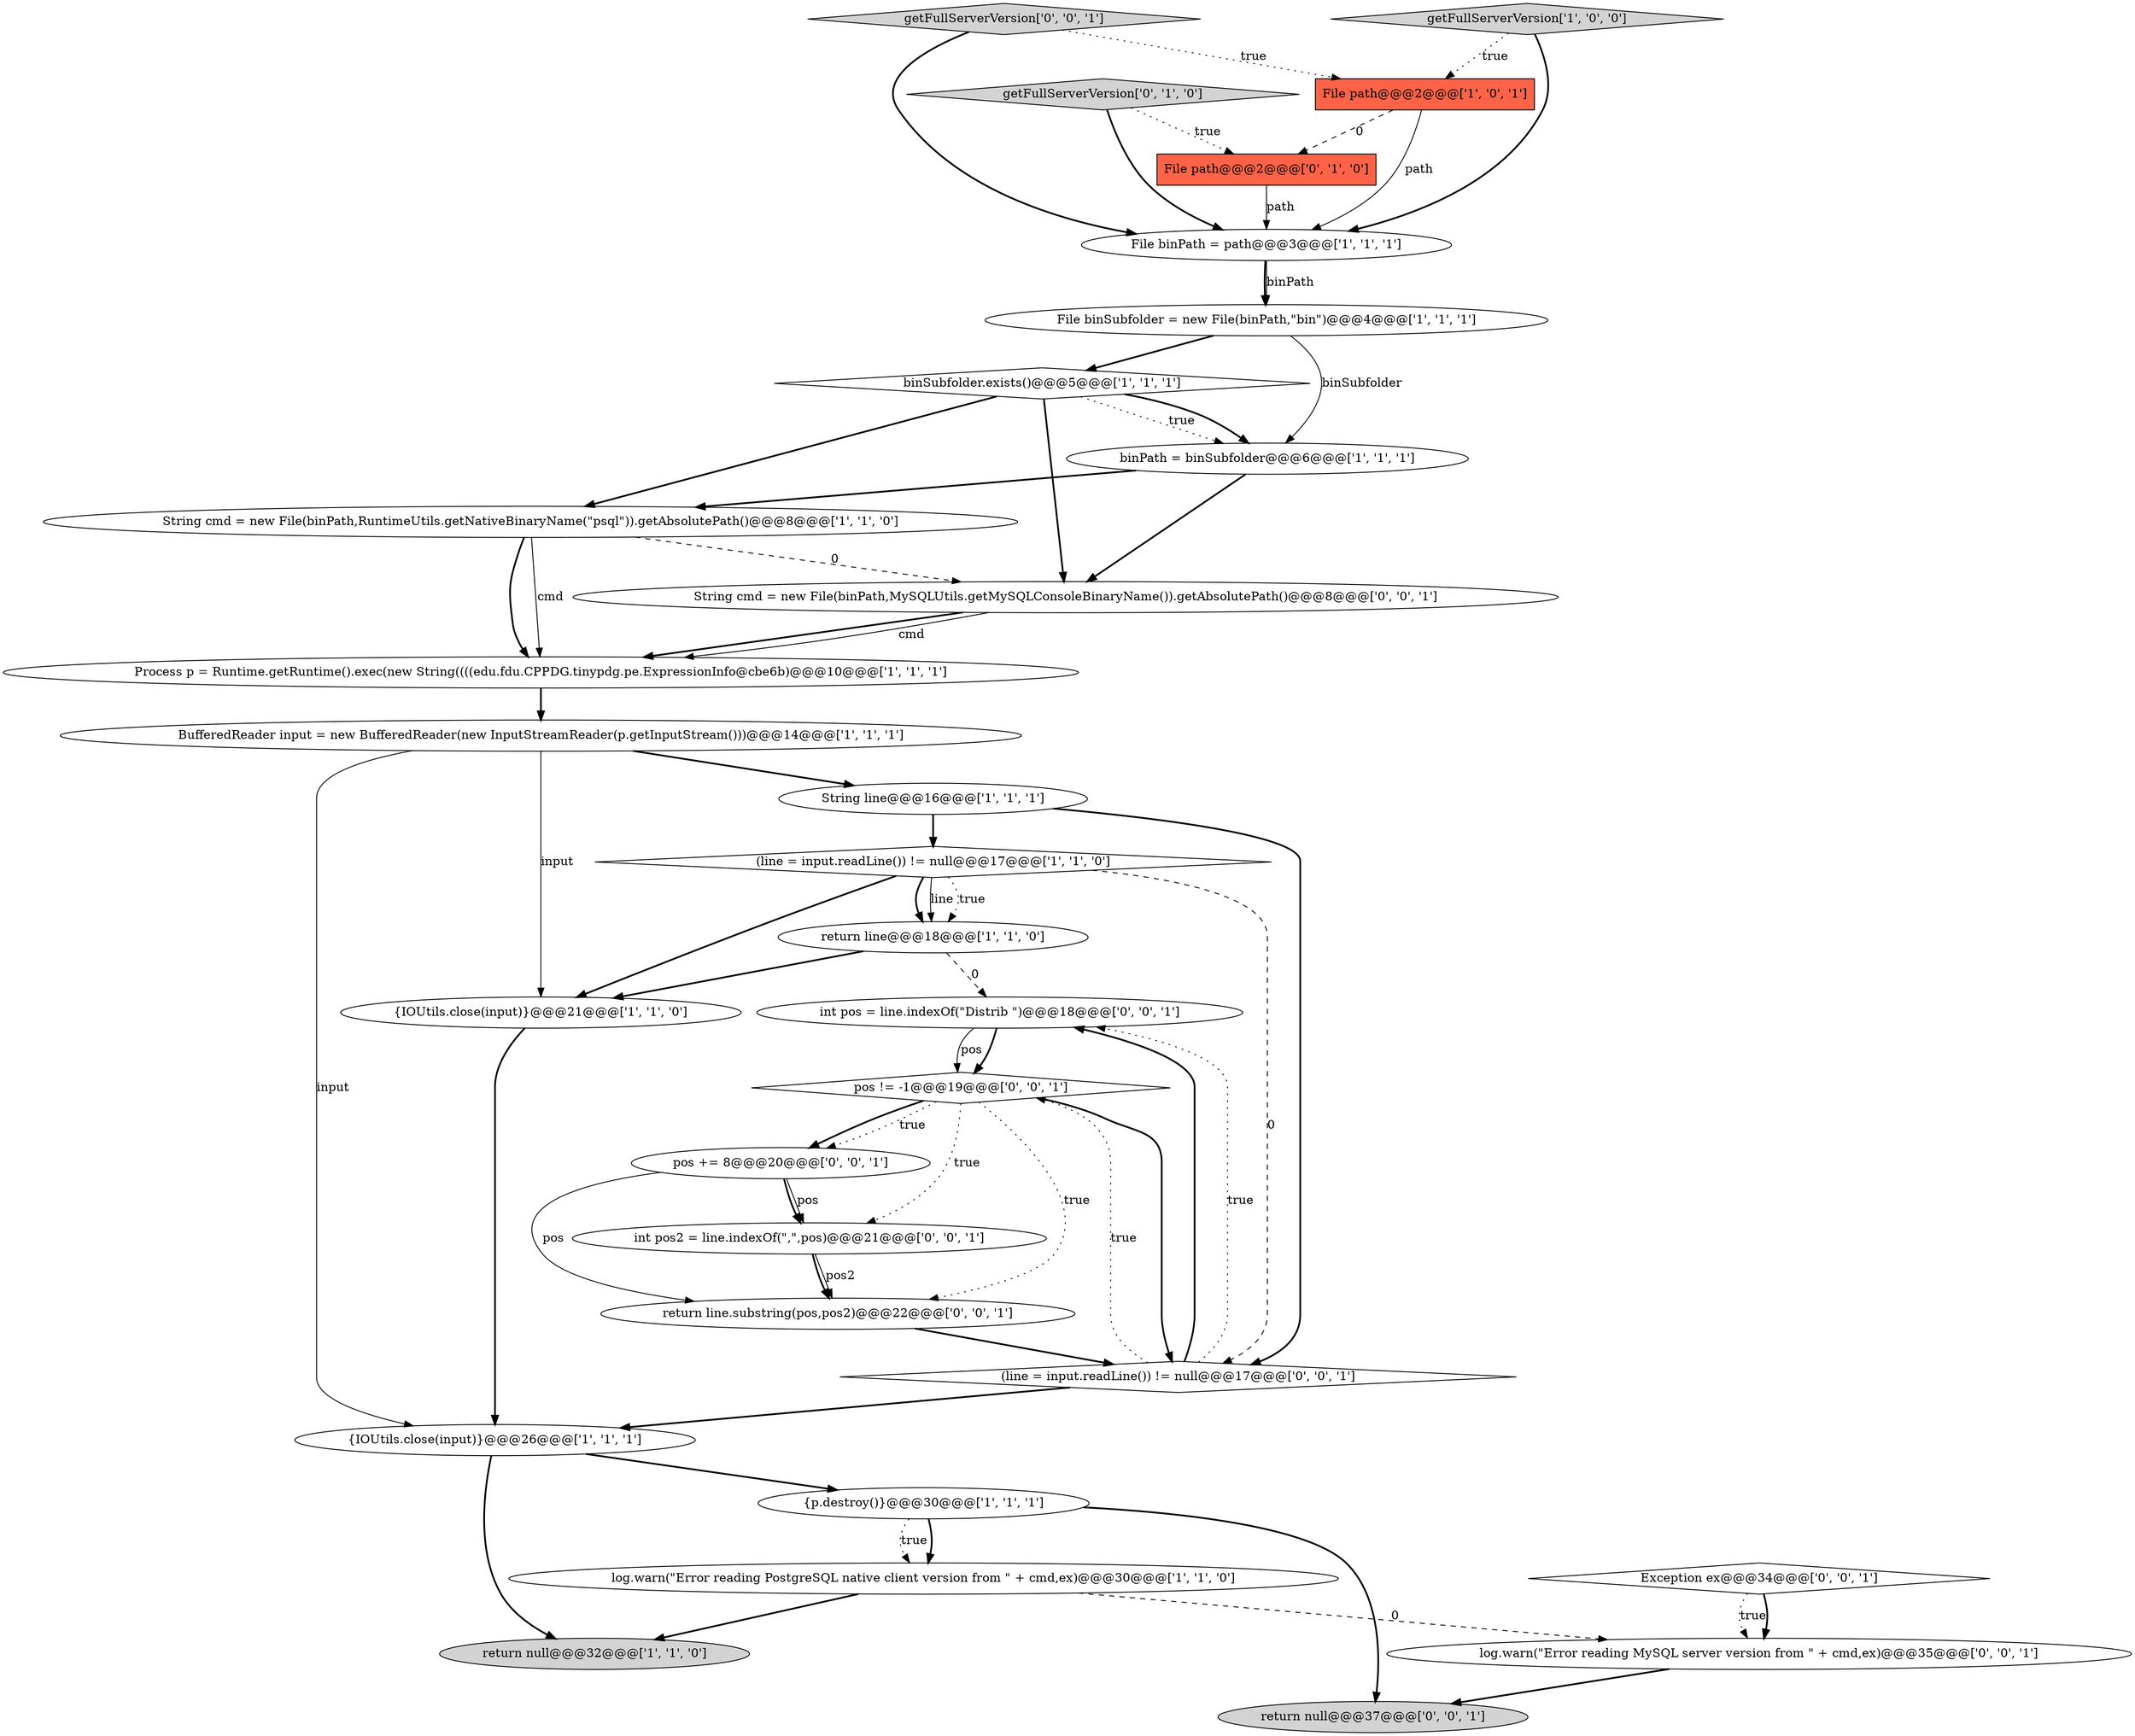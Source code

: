 digraph {
22 [style = filled, label = "getFullServerVersion['0', '0', '1']", fillcolor = lightgray, shape = diamond image = "AAA0AAABBB3BBB"];
13 [style = filled, label = "Process p = Runtime.getRuntime().exec(new String((((edu.fdu.CPPDG.tinypdg.pe.ExpressionInfo@cbe6b)@@@10@@@['1', '1', '1']", fillcolor = white, shape = ellipse image = "AAA0AAABBB1BBB"];
17 [style = filled, label = "File path@@@2@@@['0', '1', '0']", fillcolor = tomato, shape = box image = "AAA1AAABBB2BBB"];
21 [style = filled, label = "pos != -1@@@19@@@['0', '0', '1']", fillcolor = white, shape = diamond image = "AAA0AAABBB3BBB"];
24 [style = filled, label = "return line.substring(pos,pos2)@@@22@@@['0', '0', '1']", fillcolor = white, shape = ellipse image = "AAA0AAABBB3BBB"];
4 [style = filled, label = "return null@@@32@@@['1', '1', '0']", fillcolor = lightgray, shape = ellipse image = "AAA0AAABBB1BBB"];
5 [style = filled, label = "BufferedReader input = new BufferedReader(new InputStreamReader(p.getInputStream()))@@@14@@@['1', '1', '1']", fillcolor = white, shape = ellipse image = "AAA0AAABBB1BBB"];
10 [style = filled, label = "{p.destroy()}@@@30@@@['1', '1', '1']", fillcolor = white, shape = ellipse image = "AAA0AAABBB1BBB"];
19 [style = filled, label = "int pos2 = line.indexOf(\",\",pos)@@@21@@@['0', '0', '1']", fillcolor = white, shape = ellipse image = "AAA0AAABBB3BBB"];
9 [style = filled, label = "{IOUtils.close(input)}@@@21@@@['1', '1', '0']", fillcolor = white, shape = ellipse image = "AAA0AAABBB1BBB"];
15 [style = filled, label = "File binPath = path@@@3@@@['1', '1', '1']", fillcolor = white, shape = ellipse image = "AAA0AAABBB1BBB"];
12 [style = filled, label = "return line@@@18@@@['1', '1', '0']", fillcolor = white, shape = ellipse image = "AAA0AAABBB1BBB"];
26 [style = filled, label = "int pos = line.indexOf(\"Distrib \")@@@18@@@['0', '0', '1']", fillcolor = white, shape = ellipse image = "AAA0AAABBB3BBB"];
27 [style = filled, label = "pos += 8@@@20@@@['0', '0', '1']", fillcolor = white, shape = ellipse image = "AAA0AAABBB3BBB"];
0 [style = filled, label = "(line = input.readLine()) != null@@@17@@@['1', '1', '0']", fillcolor = white, shape = diamond image = "AAA0AAABBB1BBB"];
14 [style = filled, label = "binSubfolder.exists()@@@5@@@['1', '1', '1']", fillcolor = white, shape = diamond image = "AAA0AAABBB1BBB"];
25 [style = filled, label = "(line = input.readLine()) != null@@@17@@@['0', '0', '1']", fillcolor = white, shape = diamond image = "AAA0AAABBB3BBB"];
8 [style = filled, label = "log.warn(\"Error reading PostgreSQL native client version from \" + cmd,ex)@@@30@@@['1', '1', '0']", fillcolor = white, shape = ellipse image = "AAA0AAABBB1BBB"];
29 [style = filled, label = "String cmd = new File(binPath,MySQLUtils.getMySQLConsoleBinaryName()).getAbsolutePath()@@@8@@@['0', '0', '1']", fillcolor = white, shape = ellipse image = "AAA0AAABBB3BBB"];
7 [style = filled, label = "String cmd = new File(binPath,RuntimeUtils.getNativeBinaryName(\"psql\")).getAbsolutePath()@@@8@@@['1', '1', '0']", fillcolor = white, shape = ellipse image = "AAA0AAABBB1BBB"];
16 [style = filled, label = "File binSubfolder = new File(binPath,\"bin\")@@@4@@@['1', '1', '1']", fillcolor = white, shape = ellipse image = "AAA0AAABBB1BBB"];
23 [style = filled, label = "Exception ex@@@34@@@['0', '0', '1']", fillcolor = white, shape = diamond image = "AAA0AAABBB3BBB"];
18 [style = filled, label = "getFullServerVersion['0', '1', '0']", fillcolor = lightgray, shape = diamond image = "AAA0AAABBB2BBB"];
1 [style = filled, label = "{IOUtils.close(input)}@@@26@@@['1', '1', '1']", fillcolor = white, shape = ellipse image = "AAA0AAABBB1BBB"];
2 [style = filled, label = "getFullServerVersion['1', '0', '0']", fillcolor = lightgray, shape = diamond image = "AAA0AAABBB1BBB"];
20 [style = filled, label = "log.warn(\"Error reading MySQL server version from \" + cmd,ex)@@@35@@@['0', '0', '1']", fillcolor = white, shape = ellipse image = "AAA0AAABBB3BBB"];
11 [style = filled, label = "String line@@@16@@@['1', '1', '1']", fillcolor = white, shape = ellipse image = "AAA0AAABBB1BBB"];
6 [style = filled, label = "binPath = binSubfolder@@@6@@@['1', '1', '1']", fillcolor = white, shape = ellipse image = "AAA0AAABBB1BBB"];
3 [style = filled, label = "File path@@@2@@@['1', '0', '1']", fillcolor = tomato, shape = box image = "AAA0AAABBB1BBB"];
28 [style = filled, label = "return null@@@37@@@['0', '0', '1']", fillcolor = lightgray, shape = ellipse image = "AAA0AAABBB3BBB"];
11->25 [style = bold, label=""];
12->26 [style = dashed, label="0"];
29->13 [style = bold, label=""];
14->7 [style = bold, label=""];
7->29 [style = dashed, label="0"];
26->21 [style = bold, label=""];
2->3 [style = dotted, label="true"];
3->17 [style = dashed, label="0"];
1->10 [style = bold, label=""];
8->4 [style = bold, label=""];
3->15 [style = solid, label="path"];
23->20 [style = dotted, label="true"];
11->0 [style = bold, label=""];
25->26 [style = bold, label=""];
21->24 [style = dotted, label="true"];
0->9 [style = bold, label=""];
25->21 [style = dotted, label="true"];
10->8 [style = bold, label=""];
0->12 [style = dotted, label="true"];
5->9 [style = solid, label="input"];
19->24 [style = solid, label="pos2"];
19->24 [style = bold, label=""];
10->28 [style = bold, label=""];
22->15 [style = bold, label=""];
25->26 [style = dotted, label="true"];
25->1 [style = bold, label=""];
27->19 [style = solid, label="pos"];
14->6 [style = dotted, label="true"];
8->20 [style = dashed, label="0"];
7->13 [style = bold, label=""];
12->9 [style = bold, label=""];
14->29 [style = bold, label=""];
21->25 [style = bold, label=""];
17->15 [style = solid, label="path"];
0->25 [style = dashed, label="0"];
18->17 [style = dotted, label="true"];
26->21 [style = solid, label="pos"];
6->29 [style = bold, label=""];
0->12 [style = bold, label=""];
27->24 [style = solid, label="pos"];
5->11 [style = bold, label=""];
10->8 [style = dotted, label="true"];
23->20 [style = bold, label=""];
5->1 [style = solid, label="input"];
16->14 [style = bold, label=""];
0->12 [style = solid, label="line"];
15->16 [style = bold, label=""];
15->16 [style = solid, label="binPath"];
14->6 [style = bold, label=""];
1->4 [style = bold, label=""];
29->13 [style = solid, label="cmd"];
21->27 [style = bold, label=""];
20->28 [style = bold, label=""];
21->27 [style = dotted, label="true"];
21->19 [style = dotted, label="true"];
22->3 [style = dotted, label="true"];
16->6 [style = solid, label="binSubfolder"];
27->19 [style = bold, label=""];
24->25 [style = bold, label=""];
6->7 [style = bold, label=""];
9->1 [style = bold, label=""];
7->13 [style = solid, label="cmd"];
2->15 [style = bold, label=""];
13->5 [style = bold, label=""];
18->15 [style = bold, label=""];
}
